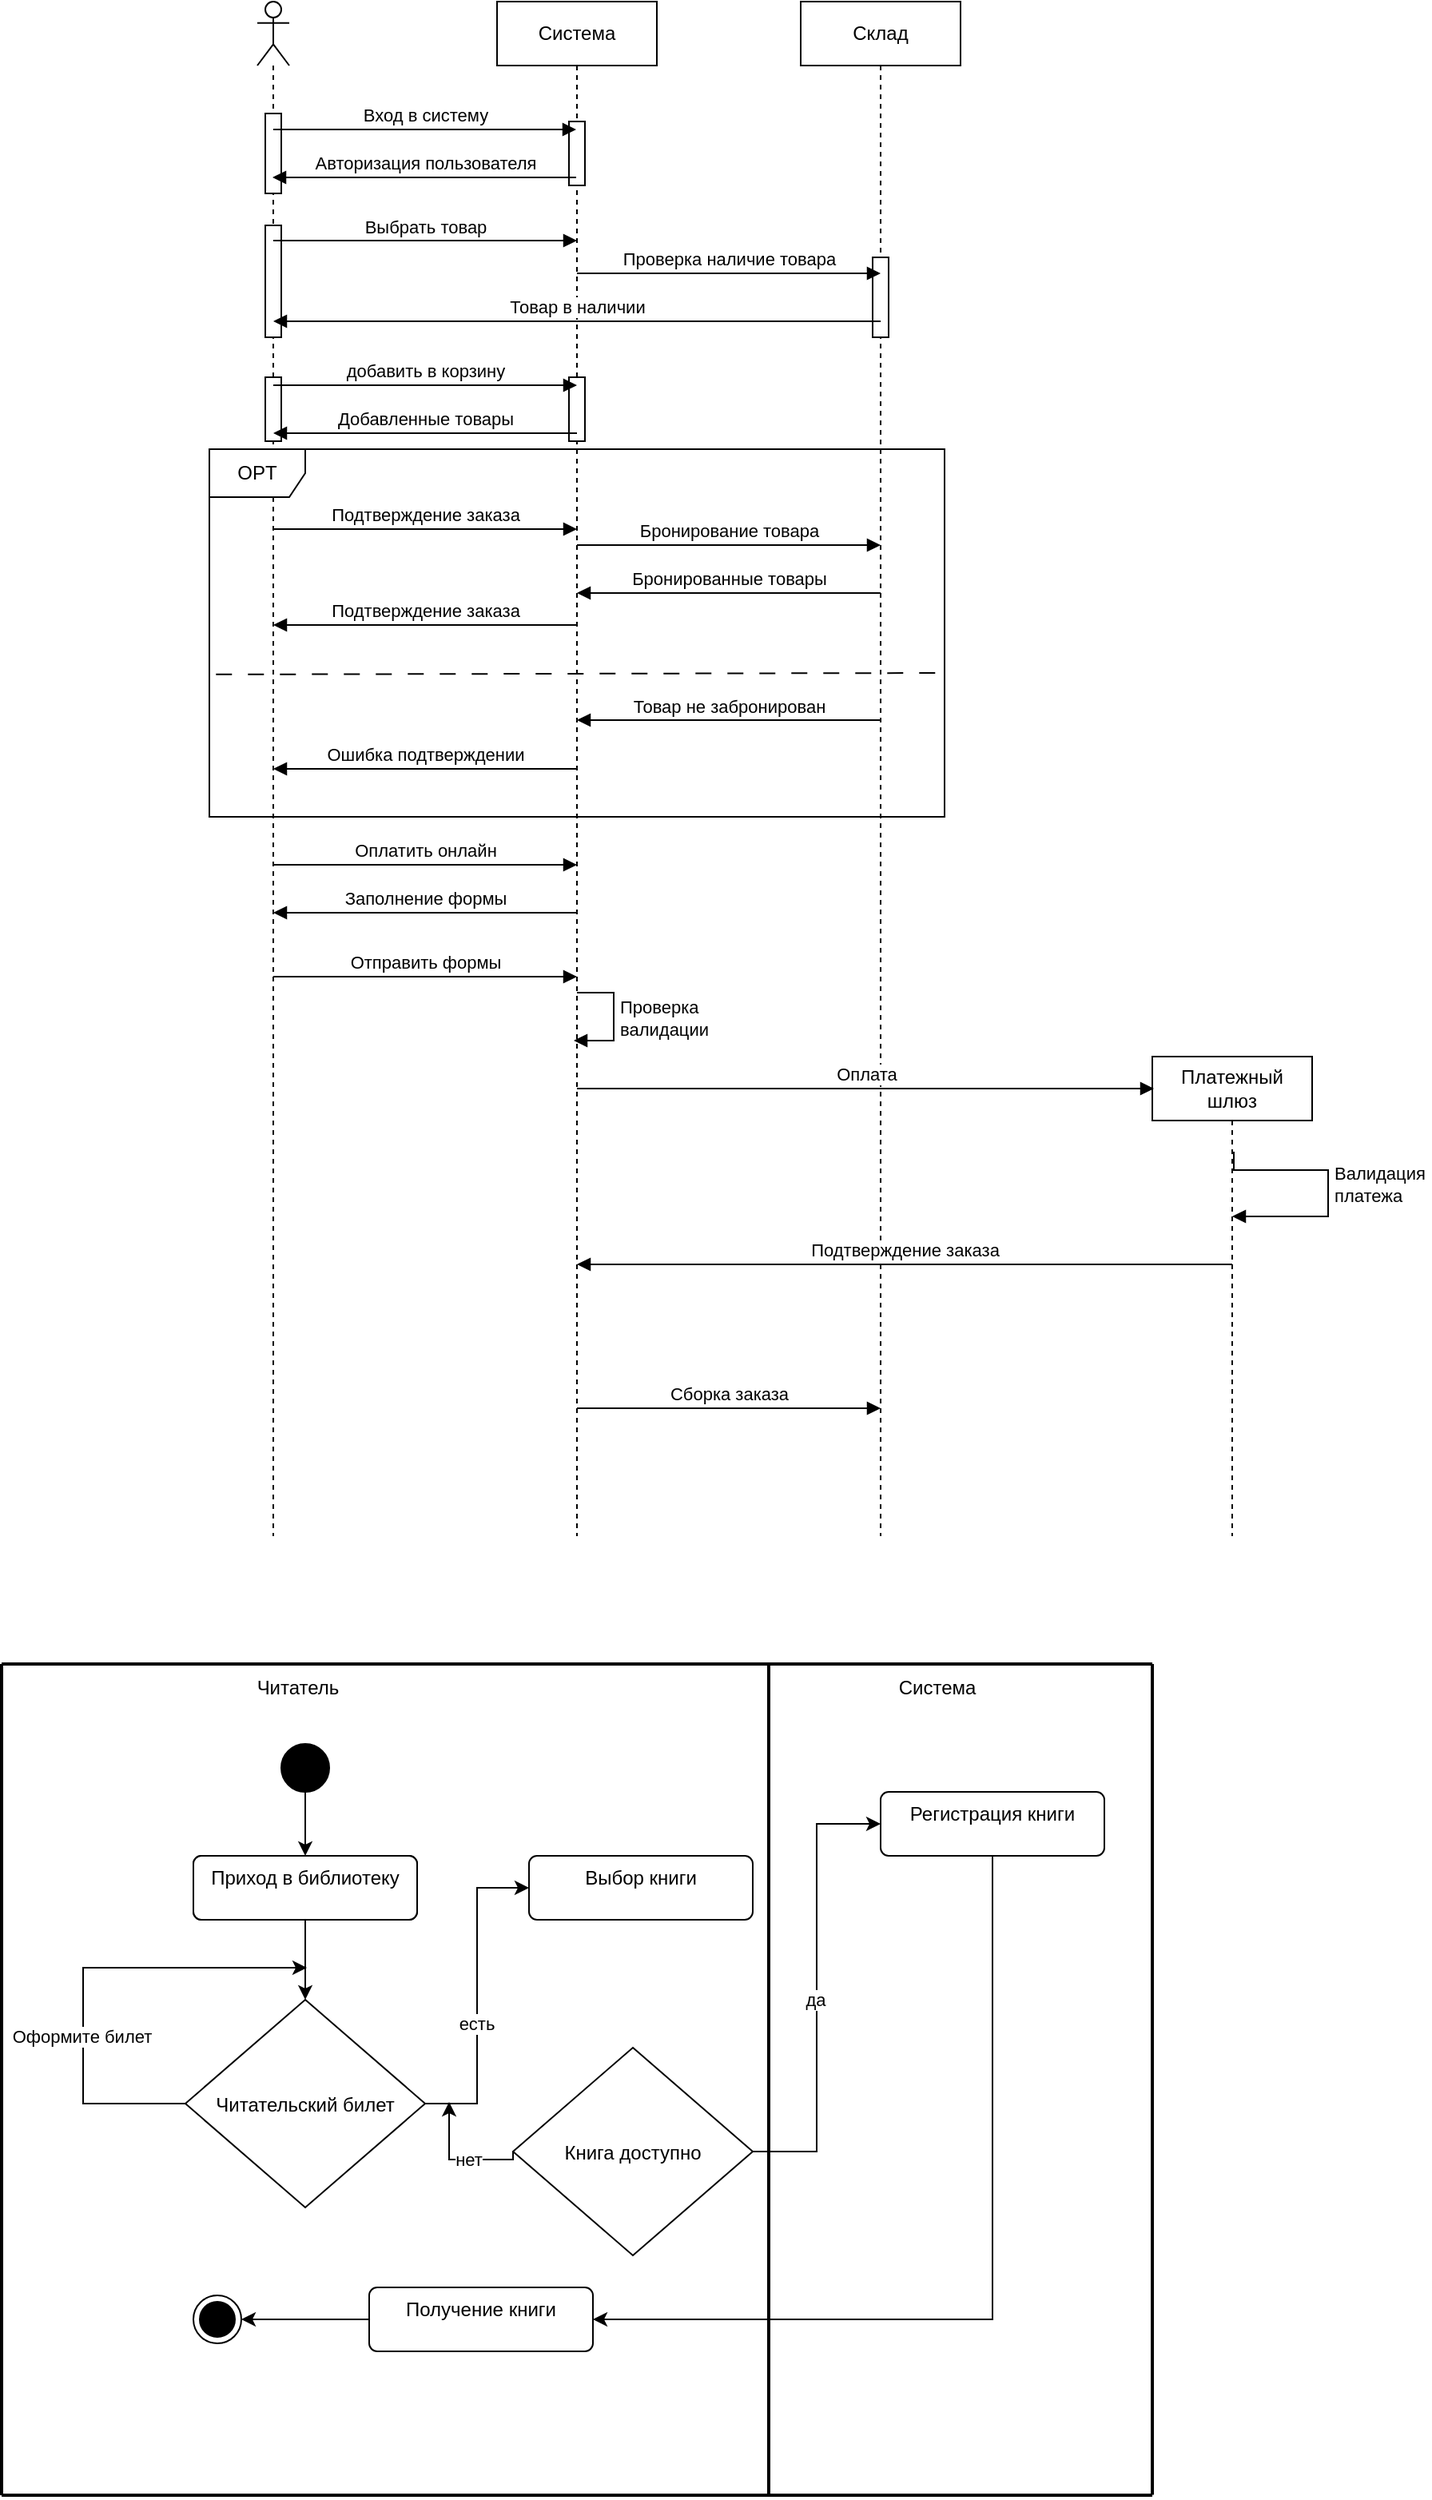 <mxfile version="25.0.3">
  <diagram name="Страница — 1" id="DOnxu5BQ5jM_AOVZ3r2i">
    <mxGraphModel dx="2294" dy="780" grid="1" gridSize="10" guides="1" tooltips="1" connect="1" arrows="1" fold="1" page="1" pageScale="1" pageWidth="827" pageHeight="1169" math="0" shadow="0">
      <root>
        <mxCell id="0" />
        <mxCell id="1" parent="0" />
        <mxCell id="1J4Oa96EwveFmY7NADve-1" value="" style="shape=umlLifeline;perimeter=lifelinePerimeter;whiteSpace=wrap;html=1;container=1;dropTarget=0;collapsible=0;recursiveResize=0;outlineConnect=0;portConstraint=eastwest;newEdgeStyle={&quot;curved&quot;:0,&quot;rounded&quot;:0};participant=umlActor;" parent="1" vertex="1">
          <mxGeometry x="50" y="40" width="20" height="960" as="geometry" />
        </mxCell>
        <mxCell id="1J4Oa96EwveFmY7NADve-13" value="" style="html=1;points=[[0,0,0,0,5],[0,1,0,0,-5],[1,0,0,0,5],[1,1,0,0,-5]];perimeter=orthogonalPerimeter;outlineConnect=0;targetShapes=umlLifeline;portConstraint=eastwest;newEdgeStyle={&quot;curved&quot;:0,&quot;rounded&quot;:0};" parent="1J4Oa96EwveFmY7NADve-1" vertex="1">
          <mxGeometry x="5" y="70" width="10" height="50" as="geometry" />
        </mxCell>
        <mxCell id="1J4Oa96EwveFmY7NADve-14" value="" style="html=1;points=[[0,0,0,0,5],[0,1,0,0,-5],[1,0,0,0,5],[1,1,0,0,-5]];perimeter=orthogonalPerimeter;outlineConnect=0;targetShapes=umlLifeline;portConstraint=eastwest;newEdgeStyle={&quot;curved&quot;:0,&quot;rounded&quot;:0};" parent="1J4Oa96EwveFmY7NADve-1" vertex="1">
          <mxGeometry x="5" y="140" width="10" height="70" as="geometry" />
        </mxCell>
        <mxCell id="1J4Oa96EwveFmY7NADve-19" value="" style="html=1;points=[[0,0,0,0,5],[0,1,0,0,-5],[1,0,0,0,5],[1,1,0,0,-5]];perimeter=orthogonalPerimeter;outlineConnect=0;targetShapes=umlLifeline;portConstraint=eastwest;newEdgeStyle={&quot;curved&quot;:0,&quot;rounded&quot;:0};" parent="1J4Oa96EwveFmY7NADve-1" vertex="1">
          <mxGeometry x="5" y="235" width="10" height="40" as="geometry" />
        </mxCell>
        <mxCell id="1J4Oa96EwveFmY7NADve-2" value="Система" style="shape=umlLifeline;perimeter=lifelinePerimeter;whiteSpace=wrap;html=1;container=1;dropTarget=0;collapsible=0;recursiveResize=0;outlineConnect=0;portConstraint=eastwest;newEdgeStyle={&quot;curved&quot;:0,&quot;rounded&quot;:0};" parent="1" vertex="1">
          <mxGeometry x="200" y="40" width="100" height="960" as="geometry" />
        </mxCell>
        <mxCell id="1J4Oa96EwveFmY7NADve-18" value="" style="html=1;points=[[0,0,0,0,5],[0,1,0,0,-5],[1,0,0,0,5],[1,1,0,0,-5]];perimeter=orthogonalPerimeter;outlineConnect=0;targetShapes=umlLifeline;portConstraint=eastwest;newEdgeStyle={&quot;curved&quot;:0,&quot;rounded&quot;:0};" parent="1J4Oa96EwveFmY7NADve-2" vertex="1">
          <mxGeometry x="45" y="235" width="10" height="40" as="geometry" />
        </mxCell>
        <mxCell id="1J4Oa96EwveFmY7NADve-20" value="" style="html=1;points=[[0,0,0,0,5],[0,1,0,0,-5],[1,0,0,0,5],[1,1,0,0,-5]];perimeter=orthogonalPerimeter;outlineConnect=0;targetShapes=umlLifeline;portConstraint=eastwest;newEdgeStyle={&quot;curved&quot;:0,&quot;rounded&quot;:0};" parent="1J4Oa96EwveFmY7NADve-2" vertex="1">
          <mxGeometry x="45" y="75" width="10" height="40" as="geometry" />
        </mxCell>
        <mxCell id="1J4Oa96EwveFmY7NADve-4" value="Склад" style="shape=umlLifeline;perimeter=lifelinePerimeter;whiteSpace=wrap;html=1;container=1;dropTarget=0;collapsible=0;recursiveResize=0;outlineConnect=0;portConstraint=eastwest;newEdgeStyle={&quot;curved&quot;:0,&quot;rounded&quot;:0};" parent="1" vertex="1">
          <mxGeometry x="390" y="40" width="100" height="960" as="geometry" />
        </mxCell>
        <mxCell id="1J4Oa96EwveFmY7NADve-17" value="" style="html=1;points=[[0,0,0,0,5],[0,1,0,0,-5],[1,0,0,0,5],[1,1,0,0,-5]];perimeter=orthogonalPerimeter;outlineConnect=0;targetShapes=umlLifeline;portConstraint=eastwest;newEdgeStyle={&quot;curved&quot;:0,&quot;rounded&quot;:0};" parent="1J4Oa96EwveFmY7NADve-4" vertex="1">
          <mxGeometry x="45" y="160" width="10" height="50" as="geometry" />
        </mxCell>
        <mxCell id="1J4Oa96EwveFmY7NADve-5" value="Вход в систему" style="html=1;verticalAlign=bottom;endArrow=block;curved=0;rounded=0;" parent="1" target="1J4Oa96EwveFmY7NADve-2" edge="1">
          <mxGeometry x="0.003" width="80" relative="1" as="geometry">
            <mxPoint x="60" y="120" as="sourcePoint" />
            <mxPoint x="140" y="120" as="targetPoint" />
            <mxPoint as="offset" />
          </mxGeometry>
        </mxCell>
        <mxCell id="1J4Oa96EwveFmY7NADve-6" value="Авторизация пользователя" style="html=1;verticalAlign=bottom;endArrow=block;curved=0;rounded=0;" parent="1" edge="1">
          <mxGeometry width="80" relative="1" as="geometry">
            <mxPoint x="249.5" y="150" as="sourcePoint" />
            <mxPoint x="59.5" y="150" as="targetPoint" />
          </mxGeometry>
        </mxCell>
        <mxCell id="1J4Oa96EwveFmY7NADve-7" value="Выбрать товар" style="html=1;verticalAlign=bottom;endArrow=block;curved=0;rounded=0;" parent="1" edge="1">
          <mxGeometry width="80" relative="1" as="geometry">
            <mxPoint x="60" y="189.5" as="sourcePoint" />
            <mxPoint x="250" y="189.5" as="targetPoint" />
          </mxGeometry>
        </mxCell>
        <mxCell id="1J4Oa96EwveFmY7NADve-8" value="Проверка наличие товара" style="html=1;verticalAlign=bottom;endArrow=block;curved=0;rounded=0;" parent="1" edge="1">
          <mxGeometry width="80" relative="1" as="geometry">
            <mxPoint x="250" y="210" as="sourcePoint" />
            <mxPoint x="440" y="210" as="targetPoint" />
          </mxGeometry>
        </mxCell>
        <mxCell id="1J4Oa96EwveFmY7NADve-9" value="Товар в наличии" style="html=1;verticalAlign=bottom;endArrow=block;curved=0;rounded=0;" parent="1" target="1J4Oa96EwveFmY7NADve-1" edge="1">
          <mxGeometry width="80" relative="1" as="geometry">
            <mxPoint x="440" y="240" as="sourcePoint" />
            <mxPoint x="250" y="240" as="targetPoint" />
          </mxGeometry>
        </mxCell>
        <mxCell id="1J4Oa96EwveFmY7NADve-10" value="добавить в корзину" style="html=1;verticalAlign=bottom;endArrow=block;curved=0;rounded=0;" parent="1" edge="1">
          <mxGeometry width="80" relative="1" as="geometry">
            <mxPoint x="60" y="280" as="sourcePoint" />
            <mxPoint x="250" y="280" as="targetPoint" />
          </mxGeometry>
        </mxCell>
        <mxCell id="1J4Oa96EwveFmY7NADve-11" value="Добавленные товары" style="html=1;verticalAlign=bottom;endArrow=block;curved=0;rounded=0;" parent="1" edge="1">
          <mxGeometry width="80" relative="1" as="geometry">
            <mxPoint x="250" y="310" as="sourcePoint" />
            <mxPoint x="60" y="310" as="targetPoint" />
          </mxGeometry>
        </mxCell>
        <mxCell id="1J4Oa96EwveFmY7NADve-12" value="OPT" style="shape=umlFrame;whiteSpace=wrap;html=1;pointerEvents=0;" parent="1" vertex="1">
          <mxGeometry x="20" y="320" width="460" height="230" as="geometry" />
        </mxCell>
        <mxCell id="1J4Oa96EwveFmY7NADve-22" value="Подтверждение заказа&lt;span style=&quot;color: rgba(0, 0, 0, 0); font-family: monospace; font-size: 0px; text-align: start; background-color: rgb(251, 251, 251);&quot;&gt;%3CmxGraphModel%3E%3Croot%3E%3CmxCell%20id%3D%220%22%2F%3E%3CmxCell%20id%3D%221%22%20parent%3D%220%22%2F%3E%3CmxCell%20id%3D%222%22%20value%3D%22%D0%B4%D0%BE%D0%B1%D0%B0%D0%B2%D0%B8%D1%82%D1%8C%20%D0%B2%20%D0%BA%D0%BE%D1%80%D0%B7%D0%B8%D0%BD%D1%83%22%20style%3D%22html%3D1%3BverticalAlign%3Dbottom%3BendArrow%3Dblock%3Bcurved%3D0%3Brounded%3D0%3B%22%20edge%3D%221%22%20parent%3D%221%22%3E%3CmxGeometry%20width%3D%2280%22%20relative%3D%221%22%20as%3D%22geometry%22%3E%3CmxPoint%20x%3D%2260%22%20y%3D%22280%22%20as%3D%22sourcePoint%22%2F%3E%3CmxPoint%20x%3D%22250%22%20y%3D%22280%22%20as%3D%22targetPoint%22%2F%3E%3C%2FmxGeometry%3E%3C%2FmxCell%3E%3C%2Froot%3E%3C%2FmxGraphModel%3E&lt;/span&gt;" style="html=1;verticalAlign=bottom;endArrow=block;curved=0;rounded=0;" parent="1" edge="1">
          <mxGeometry width="80" relative="1" as="geometry">
            <mxPoint x="60" y="370" as="sourcePoint" />
            <mxPoint x="250" y="370" as="targetPoint" />
          </mxGeometry>
        </mxCell>
        <mxCell id="1J4Oa96EwveFmY7NADve-23" value="Бронирование товара" style="html=1;verticalAlign=bottom;endArrow=block;curved=0;rounded=0;" parent="1" edge="1">
          <mxGeometry width="80" relative="1" as="geometry">
            <mxPoint x="250" y="380" as="sourcePoint" />
            <mxPoint x="440" y="380" as="targetPoint" />
          </mxGeometry>
        </mxCell>
        <mxCell id="1J4Oa96EwveFmY7NADve-24" value="Бронированные товары" style="html=1;verticalAlign=bottom;endArrow=block;curved=0;rounded=0;" parent="1" edge="1">
          <mxGeometry width="80" relative="1" as="geometry">
            <mxPoint x="440" y="410" as="sourcePoint" />
            <mxPoint x="250" y="410" as="targetPoint" />
          </mxGeometry>
        </mxCell>
        <mxCell id="1J4Oa96EwveFmY7NADve-25" value="Подтверждение заказа" style="html=1;verticalAlign=bottom;endArrow=block;curved=0;rounded=0;" parent="1" edge="1">
          <mxGeometry width="80" relative="1" as="geometry">
            <mxPoint x="250" y="430" as="sourcePoint" />
            <mxPoint x="60" y="430" as="targetPoint" />
          </mxGeometry>
        </mxCell>
        <mxCell id="1J4Oa96EwveFmY7NADve-26" value="" style="endArrow=none;startArrow=none;endFill=0;startFill=0;endSize=8;html=1;verticalAlign=bottom;dashed=1;labelBackgroundColor=none;dashPattern=10 10;rounded=0;entryX=0.993;entryY=0.639;entryDx=0;entryDy=0;entryPerimeter=0;exitX=0.011;exitY=0.643;exitDx=0;exitDy=0;exitPerimeter=0;" parent="1" edge="1">
          <mxGeometry x="-1" y="-98" width="160" relative="1" as="geometry">
            <mxPoint x="24.14" y="460.92" as="sourcePoint" />
            <mxPoint x="475.86" y="460" as="targetPoint" />
            <mxPoint x="-90" y="-58" as="offset" />
          </mxGeometry>
        </mxCell>
        <mxCell id="1J4Oa96EwveFmY7NADve-27" value="Товар не забронирован&lt;span style=&quot;color: rgba(0, 0, 0, 0); font-family: monospace; font-size: 0px; text-align: start; background-color: rgb(251, 251, 251);&quot;&gt;%3CmxGraphModel%3E%3Croot%3E%3CmxCell%20id%3D%220%22%2F%3E%3CmxCell%20id%3D%221%22%20parent%3D%220%22%2F%3E%3CmxCell%20id%3D%222%22%20value%3D%22%D0%91%D1%80%D0%BE%D0%BD%D0%B8%D1%80%D0%BE%D0%B2%D0%B0%D0%BD%D0%BD%D1%8B%D0%B5%20%D1%82%D0%BE%D0%B2%D0%B0%D1%80%D1%8B%22%20style%3D%22html%3D1%3BverticalAlign%3Dbottom%3BendArrow%3Dblock%3Bcurved%3D0%3Brounded%3D0%3B%22%20edge%3D%221%22%20parent%3D%221%22%3E%3CmxGeometry%20width%3D%2280%22%20relative%3D%221%22%20as%3D%22geometry%22%3E%3CmxPoint%20x%3D%22440%22%20y%3D%22410%22%20as%3D%22sourcePoint%22%2F%3E%3CmxPoint%20x%3D%22250%22%20y%3D%22410%22%20as%3D%22targetPoint%22%2F%3E%3C%2FmxGeometry%3E%3C%2FmxCell%3E%3C%2Froot%3E%3C%2FmxGraphModel%3E&lt;/span&gt;" style="html=1;verticalAlign=bottom;endArrow=block;curved=0;rounded=0;" parent="1" edge="1">
          <mxGeometry width="80" relative="1" as="geometry">
            <mxPoint x="440" y="489.5" as="sourcePoint" />
            <mxPoint x="250" y="489.5" as="targetPoint" />
          </mxGeometry>
        </mxCell>
        <mxCell id="1J4Oa96EwveFmY7NADve-28" value="Ошибка подтверждении" style="html=1;verticalAlign=bottom;endArrow=block;curved=0;rounded=0;" parent="1" edge="1">
          <mxGeometry width="80" relative="1" as="geometry">
            <mxPoint x="250" y="520" as="sourcePoint" />
            <mxPoint x="60" y="520" as="targetPoint" />
          </mxGeometry>
        </mxCell>
        <mxCell id="1J4Oa96EwveFmY7NADve-29" value="Оплатить онлайн" style="html=1;verticalAlign=bottom;endArrow=block;curved=0;rounded=0;" parent="1" edge="1">
          <mxGeometry width="80" relative="1" as="geometry">
            <mxPoint x="60" y="580" as="sourcePoint" />
            <mxPoint x="250" y="580" as="targetPoint" />
          </mxGeometry>
        </mxCell>
        <mxCell id="1J4Oa96EwveFmY7NADve-30" value="Заполнение формы" style="html=1;verticalAlign=bottom;endArrow=block;curved=0;rounded=0;" parent="1" edge="1">
          <mxGeometry width="80" relative="1" as="geometry">
            <mxPoint x="250" y="610" as="sourcePoint" />
            <mxPoint x="60" y="610" as="targetPoint" />
          </mxGeometry>
        </mxCell>
        <mxCell id="1J4Oa96EwveFmY7NADve-31" value="Сборка заказа" style="html=1;verticalAlign=bottom;endArrow=block;curved=0;rounded=0;" parent="1" edge="1">
          <mxGeometry width="80" relative="1" as="geometry">
            <mxPoint x="250" y="920" as="sourcePoint" />
            <mxPoint x="440" y="920" as="targetPoint" />
            <mxPoint as="offset" />
          </mxGeometry>
        </mxCell>
        <mxCell id="1J4Oa96EwveFmY7NADve-33" value="Проверка&lt;br&gt;валидации" style="html=1;align=left;spacingLeft=2;endArrow=block;rounded=0;edgeStyle=orthogonalEdgeStyle;curved=0;rounded=0;" parent="1" edge="1">
          <mxGeometry relative="1" as="geometry">
            <mxPoint x="250" y="660" as="sourcePoint" />
            <Array as="points">
              <mxPoint x="273" y="690" />
            </Array>
            <mxPoint x="248" y="690" as="targetPoint" />
          </mxGeometry>
        </mxCell>
        <mxCell id="1J4Oa96EwveFmY7NADve-34" value="Платежный шлюз" style="shape=umlLifeline;perimeter=lifelinePerimeter;whiteSpace=wrap;html=1;container=1;dropTarget=0;collapsible=0;recursiveResize=0;outlineConnect=0;portConstraint=eastwest;newEdgeStyle={&quot;curved&quot;:0,&quot;rounded&quot;:0};" parent="1" vertex="1">
          <mxGeometry x="610" y="700" width="100" height="300" as="geometry" />
        </mxCell>
        <mxCell id="1J4Oa96EwveFmY7NADve-35" value="Оплата" style="html=1;verticalAlign=bottom;endArrow=block;curved=0;rounded=0;" parent="1" source="1J4Oa96EwveFmY7NADve-2" edge="1">
          <mxGeometry width="80" relative="1" as="geometry">
            <mxPoint x="271" y="720" as="sourcePoint" />
            <mxPoint x="611" y="720" as="targetPoint" />
          </mxGeometry>
        </mxCell>
        <mxCell id="1J4Oa96EwveFmY7NADve-37" value="Валидация&amp;nbsp;&lt;br&gt;платежа" style="html=1;align=left;spacingLeft=2;endArrow=block;rounded=0;edgeStyle=orthogonalEdgeStyle;curved=0;rounded=0;" parent="1" target="1J4Oa96EwveFmY7NADve-34" edge="1">
          <mxGeometry relative="1" as="geometry">
            <mxPoint x="660" y="760" as="sourcePoint" />
            <Array as="points">
              <mxPoint x="661" y="760" />
              <mxPoint x="661" y="771" />
              <mxPoint x="720" y="771" />
              <mxPoint x="720" y="800" />
            </Array>
            <mxPoint x="665" y="790" as="targetPoint" />
          </mxGeometry>
        </mxCell>
        <mxCell id="57TXjgkIhUJReuKUKXKO-1" value="Подтверждение заказа" style="html=1;verticalAlign=bottom;endArrow=block;curved=0;rounded=0;" edge="1" parent="1" target="1J4Oa96EwveFmY7NADve-2">
          <mxGeometry width="80" relative="1" as="geometry">
            <mxPoint x="660" y="830" as="sourcePoint" />
            <mxPoint x="470" y="830" as="targetPoint" />
          </mxGeometry>
        </mxCell>
        <mxCell id="57TXjgkIhUJReuKUKXKO-2" value="Отправить формы" style="html=1;verticalAlign=bottom;endArrow=block;curved=0;rounded=0;" edge="1" parent="1">
          <mxGeometry width="80" relative="1" as="geometry">
            <mxPoint x="60" y="650" as="sourcePoint" />
            <mxPoint x="250" y="650" as="targetPoint" />
          </mxGeometry>
        </mxCell>
        <mxCell id="57TXjgkIhUJReuKUKXKO-5" style="edgeStyle=orthogonalEdgeStyle;rounded=0;orthogonalLoop=1;jettySize=auto;html=1;exitX=0.5;exitY=1;exitDx=0;exitDy=0;" edge="1" parent="1" source="57TXjgkIhUJReuKUKXKO-3" target="57TXjgkIhUJReuKUKXKO-4">
          <mxGeometry relative="1" as="geometry" />
        </mxCell>
        <mxCell id="57TXjgkIhUJReuKUKXKO-3" value="" style="ellipse;fillColor=strokeColor;html=1;" vertex="1" parent="1">
          <mxGeometry x="65" y="1130" width="30" height="30" as="geometry" />
        </mxCell>
        <mxCell id="57TXjgkIhUJReuKUKXKO-8" style="edgeStyle=orthogonalEdgeStyle;rounded=0;orthogonalLoop=1;jettySize=auto;html=1;exitX=0.5;exitY=1;exitDx=0;exitDy=0;entryX=0.5;entryY=0;entryDx=0;entryDy=0;" edge="1" parent="1" source="57TXjgkIhUJReuKUKXKO-4" target="57TXjgkIhUJReuKUKXKO-6">
          <mxGeometry relative="1" as="geometry" />
        </mxCell>
        <mxCell id="57TXjgkIhUJReuKUKXKO-4" value="Приход в библиотеку" style="html=1;align=center;verticalAlign=top;rounded=1;absoluteArcSize=1;arcSize=10;dashed=0;whiteSpace=wrap;" vertex="1" parent="1">
          <mxGeometry x="10" y="1200" width="140" height="40" as="geometry" />
        </mxCell>
        <mxCell id="57TXjgkIhUJReuKUKXKO-9" style="edgeStyle=orthogonalEdgeStyle;rounded=0;orthogonalLoop=1;jettySize=auto;html=1;exitX=0;exitY=0.5;exitDx=0;exitDy=0;" edge="1" parent="1">
          <mxGeometry relative="1" as="geometry">
            <mxPoint x="81" y="1270" as="targetPoint" />
            <mxPoint x="16" y="1355" as="sourcePoint" />
            <Array as="points">
              <mxPoint x="-59" y="1355" />
              <mxPoint x="-59" y="1270" />
            </Array>
          </mxGeometry>
        </mxCell>
        <mxCell id="57TXjgkIhUJReuKUKXKO-10" value="Оформите билет" style="edgeLabel;html=1;align=center;verticalAlign=middle;resizable=0;points=[];" vertex="1" connectable="0" parent="57TXjgkIhUJReuKUKXKO-9">
          <mxGeometry x="-0.22" y="1" relative="1" as="geometry">
            <mxPoint as="offset" />
          </mxGeometry>
        </mxCell>
        <mxCell id="57TXjgkIhUJReuKUKXKO-11" style="edgeStyle=orthogonalEdgeStyle;rounded=0;orthogonalLoop=1;jettySize=auto;html=1;exitX=1;exitY=0.5;exitDx=0;exitDy=0;entryX=0;entryY=0.5;entryDx=0;entryDy=0;" edge="1" parent="1" source="57TXjgkIhUJReuKUKXKO-6" target="57TXjgkIhUJReuKUKXKO-14">
          <mxGeometry relative="1" as="geometry">
            <mxPoint x="270" y="1355" as="targetPoint" />
          </mxGeometry>
        </mxCell>
        <mxCell id="57TXjgkIhUJReuKUKXKO-12" value="есть" style="edgeLabel;html=1;align=center;verticalAlign=middle;resizable=0;points=[];" vertex="1" connectable="0" parent="57TXjgkIhUJReuKUKXKO-11">
          <mxGeometry x="-0.17" y="1" relative="1" as="geometry">
            <mxPoint as="offset" />
          </mxGeometry>
        </mxCell>
        <mxCell id="57TXjgkIhUJReuKUKXKO-6" value="Читательский билет" style="rhombus;" vertex="1" parent="1">
          <mxGeometry x="5" y="1290" width="150" height="130" as="geometry" />
        </mxCell>
        <mxCell id="57TXjgkIhUJReuKUKXKO-13" value="Приход в библиотеку" style="html=1;align=center;verticalAlign=top;rounded=1;absoluteArcSize=1;arcSize=10;dashed=0;whiteSpace=wrap;" vertex="1" parent="1">
          <mxGeometry x="10" y="1200" width="140" height="40" as="geometry" />
        </mxCell>
        <mxCell id="57TXjgkIhUJReuKUKXKO-14" value="Выбор книги" style="html=1;align=center;verticalAlign=top;rounded=1;absoluteArcSize=1;arcSize=10;dashed=0;whiteSpace=wrap;" vertex="1" parent="1">
          <mxGeometry x="220" y="1200" width="140" height="40" as="geometry" />
        </mxCell>
        <mxCell id="57TXjgkIhUJReuKUKXKO-16" style="edgeStyle=orthogonalEdgeStyle;rounded=0;orthogonalLoop=1;jettySize=auto;html=1;exitX=0;exitY=0.5;exitDx=0;exitDy=0;" edge="1" parent="1" source="57TXjgkIhUJReuKUKXKO-15">
          <mxGeometry relative="1" as="geometry">
            <mxPoint x="170" y="1354" as="targetPoint" />
            <mxPoint x="210" y="1379.0" as="sourcePoint" />
            <Array as="points">
              <mxPoint x="210" y="1390" />
              <mxPoint x="170" y="1390" />
            </Array>
          </mxGeometry>
        </mxCell>
        <mxCell id="57TXjgkIhUJReuKUKXKO-17" value="нет" style="edgeLabel;html=1;align=center;verticalAlign=middle;resizable=0;points=[];" vertex="1" connectable="0" parent="57TXjgkIhUJReuKUKXKO-16">
          <mxGeometry x="-0.187" relative="1" as="geometry">
            <mxPoint as="offset" />
          </mxGeometry>
        </mxCell>
        <mxCell id="57TXjgkIhUJReuKUKXKO-18" style="edgeStyle=orthogonalEdgeStyle;rounded=0;orthogonalLoop=1;jettySize=auto;html=1;exitX=1;exitY=0.5;exitDx=0;exitDy=0;entryX=0;entryY=0.5;entryDx=0;entryDy=0;" edge="1" parent="1" source="57TXjgkIhUJReuKUKXKO-15" target="57TXjgkIhUJReuKUKXKO-19">
          <mxGeometry relative="1" as="geometry">
            <mxPoint x="370" y="1580" as="targetPoint" />
          </mxGeometry>
        </mxCell>
        <mxCell id="57TXjgkIhUJReuKUKXKO-20" value="да" style="edgeLabel;html=1;align=center;verticalAlign=middle;resizable=0;points=[];" vertex="1" connectable="0" parent="57TXjgkIhUJReuKUKXKO-18">
          <mxGeometry x="-0.049" y="1" relative="1" as="geometry">
            <mxPoint as="offset" />
          </mxGeometry>
        </mxCell>
        <mxCell id="57TXjgkIhUJReuKUKXKO-15" value="Книга доступно" style="rhombus;" vertex="1" parent="1">
          <mxGeometry x="210" y="1320" width="150" height="130" as="geometry" />
        </mxCell>
        <mxCell id="57TXjgkIhUJReuKUKXKO-22" style="edgeStyle=orthogonalEdgeStyle;rounded=0;orthogonalLoop=1;jettySize=auto;html=1;exitX=0.5;exitY=1;exitDx=0;exitDy=0;entryX=1;entryY=0.5;entryDx=0;entryDy=0;" edge="1" parent="1" source="57TXjgkIhUJReuKUKXKO-19" target="57TXjgkIhUJReuKUKXKO-21">
          <mxGeometry relative="1" as="geometry" />
        </mxCell>
        <mxCell id="57TXjgkIhUJReuKUKXKO-19" value="Регистрация книги" style="html=1;align=center;verticalAlign=top;rounded=1;absoluteArcSize=1;arcSize=10;dashed=0;whiteSpace=wrap;" vertex="1" parent="1">
          <mxGeometry x="440" y="1160" width="140" height="40" as="geometry" />
        </mxCell>
        <mxCell id="57TXjgkIhUJReuKUKXKO-24" style="edgeStyle=orthogonalEdgeStyle;rounded=0;orthogonalLoop=1;jettySize=auto;html=1;exitX=0;exitY=0.5;exitDx=0;exitDy=0;entryX=1;entryY=0.5;entryDx=0;entryDy=0;" edge="1" parent="1" source="57TXjgkIhUJReuKUKXKO-21" target="57TXjgkIhUJReuKUKXKO-23">
          <mxGeometry relative="1" as="geometry" />
        </mxCell>
        <mxCell id="57TXjgkIhUJReuKUKXKO-21" value="Получение книги" style="html=1;align=center;verticalAlign=top;rounded=1;absoluteArcSize=1;arcSize=10;dashed=0;whiteSpace=wrap;" vertex="1" parent="1">
          <mxGeometry x="120" y="1470" width="140" height="40" as="geometry" />
        </mxCell>
        <mxCell id="57TXjgkIhUJReuKUKXKO-23" value="" style="ellipse;html=1;shape=endState;fillColor=strokeColor;" vertex="1" parent="1">
          <mxGeometry x="10" y="1475" width="30" height="30" as="geometry" />
        </mxCell>
        <mxCell id="57TXjgkIhUJReuKUKXKO-32" value="" style="endArrow=none;html=1;rounded=0;strokeWidth=2;" edge="1" parent="1">
          <mxGeometry width="50" height="50" relative="1" as="geometry">
            <mxPoint x="370" y="1600" as="sourcePoint" />
            <mxPoint x="370" y="1080" as="targetPoint" />
          </mxGeometry>
        </mxCell>
        <mxCell id="57TXjgkIhUJReuKUKXKO-33" value="" style="endArrow=none;html=1;rounded=0;strokeWidth=2;" edge="1" parent="1">
          <mxGeometry width="50" height="50" relative="1" as="geometry">
            <mxPoint x="610" y="1599.71" as="sourcePoint" />
            <mxPoint x="610" y="1080" as="targetPoint" />
          </mxGeometry>
        </mxCell>
        <mxCell id="57TXjgkIhUJReuKUKXKO-34" value="" style="endArrow=none;html=1;rounded=0;strokeWidth=2;" edge="1" parent="1">
          <mxGeometry width="50" height="50" relative="1" as="geometry">
            <mxPoint x="-110" y="1600" as="sourcePoint" />
            <mxPoint x="-110" y="1080" as="targetPoint" />
          </mxGeometry>
        </mxCell>
        <mxCell id="57TXjgkIhUJReuKUKXKO-35" value="" style="endArrow=none;html=1;rounded=0;strokeWidth=2;" edge="1" parent="1">
          <mxGeometry width="50" height="50" relative="1" as="geometry">
            <mxPoint x="610" y="1080" as="sourcePoint" />
            <mxPoint x="-110" y="1080" as="targetPoint" />
          </mxGeometry>
        </mxCell>
        <mxCell id="57TXjgkIhUJReuKUKXKO-36" value="" style="endArrow=none;html=1;rounded=0;strokeWidth=2;" edge="1" parent="1">
          <mxGeometry width="50" height="50" relative="1" as="geometry">
            <mxPoint x="610" y="1600" as="sourcePoint" />
            <mxPoint x="-110" y="1600" as="targetPoint" />
          </mxGeometry>
        </mxCell>
        <mxCell id="57TXjgkIhUJReuKUKXKO-37" value="Читатель" style="text;html=1;align=center;verticalAlign=middle;resizable=0;points=[];autosize=1;strokeColor=none;fillColor=none;" vertex="1" parent="1">
          <mxGeometry x="40" y="1080" width="70" height="30" as="geometry" />
        </mxCell>
        <mxCell id="57TXjgkIhUJReuKUKXKO-38" value="Система" style="text;html=1;align=center;verticalAlign=middle;resizable=0;points=[];autosize=1;strokeColor=none;fillColor=none;" vertex="1" parent="1">
          <mxGeometry x="440" y="1080" width="70" height="30" as="geometry" />
        </mxCell>
      </root>
    </mxGraphModel>
  </diagram>
</mxfile>
